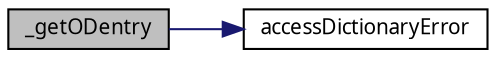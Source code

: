 digraph G
{
  edge [fontname="FreeSans.ttf",fontsize=10,labelfontname="FreeSans.ttf",labelfontsize=10];
  node [fontname="FreeSans.ttf",fontsize=10,shape=record];
  rankdir=LR;
  Node1 [label="_getODentry",height=0.2,width=0.4,color="black", fillcolor="grey75", style="filled" fontcolor="black"];
  Node1 -> Node2 [color="midnightblue",fontsize=10,style="solid",fontname="FreeSans.ttf"];
  Node2 [label="accessDictionaryError",height=0.2,width=0.4,color="black", fillcolor="white", style="filled",URL="$objacces_8c.html#75d39b2dadcdb48f7321c6f3766aad26"];
}
